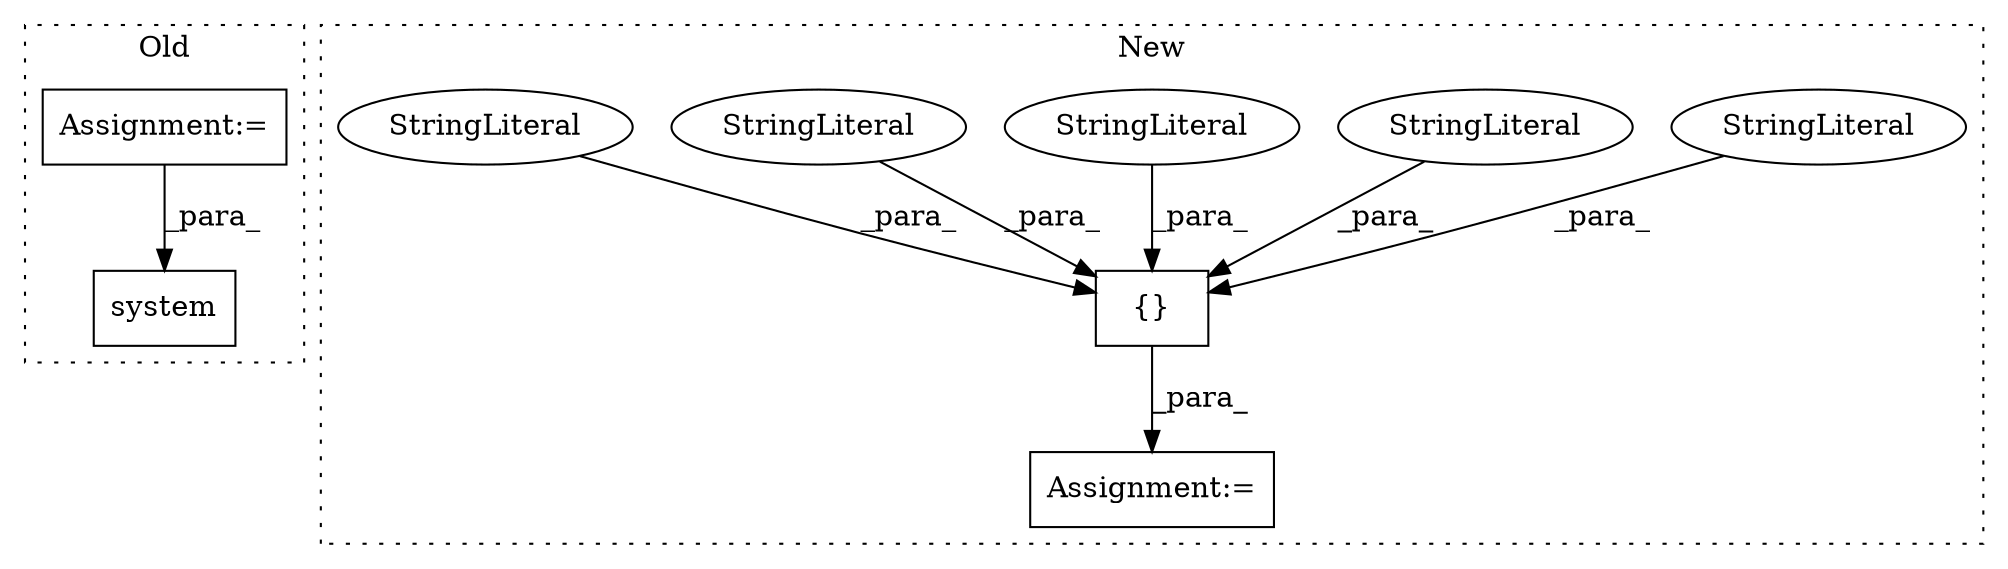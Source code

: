 digraph G {
subgraph cluster0 {
1 [label="system" a="32" s="774,784" l="7,1" shape="box"];
8 [label="Assignment:=" a="7" s="713" l="1" shape="box"];
label = "Old";
style="dotted";
}
subgraph cluster1 {
2 [label="{}" a="4" s="101,290" l="1,1" shape="box"];
3 [label="StringLiteral" a="45" s="128" l="27" shape="ellipse"];
4 [label="StringLiteral" a="45" s="237" l="27" shape="ellipse"];
5 [label="StringLiteral" a="45" s="210" l="26" shape="ellipse"];
6 [label="StringLiteral" a="45" s="265" l="25" shape="ellipse"];
7 [label="StringLiteral" a="45" s="156" l="26" shape="ellipse"];
9 [label="Assignment:=" a="7" s="88" l="1" shape="box"];
label = "New";
style="dotted";
}
2 -> 9 [label="_para_"];
3 -> 2 [label="_para_"];
4 -> 2 [label="_para_"];
5 -> 2 [label="_para_"];
6 -> 2 [label="_para_"];
7 -> 2 [label="_para_"];
8 -> 1 [label="_para_"];
}